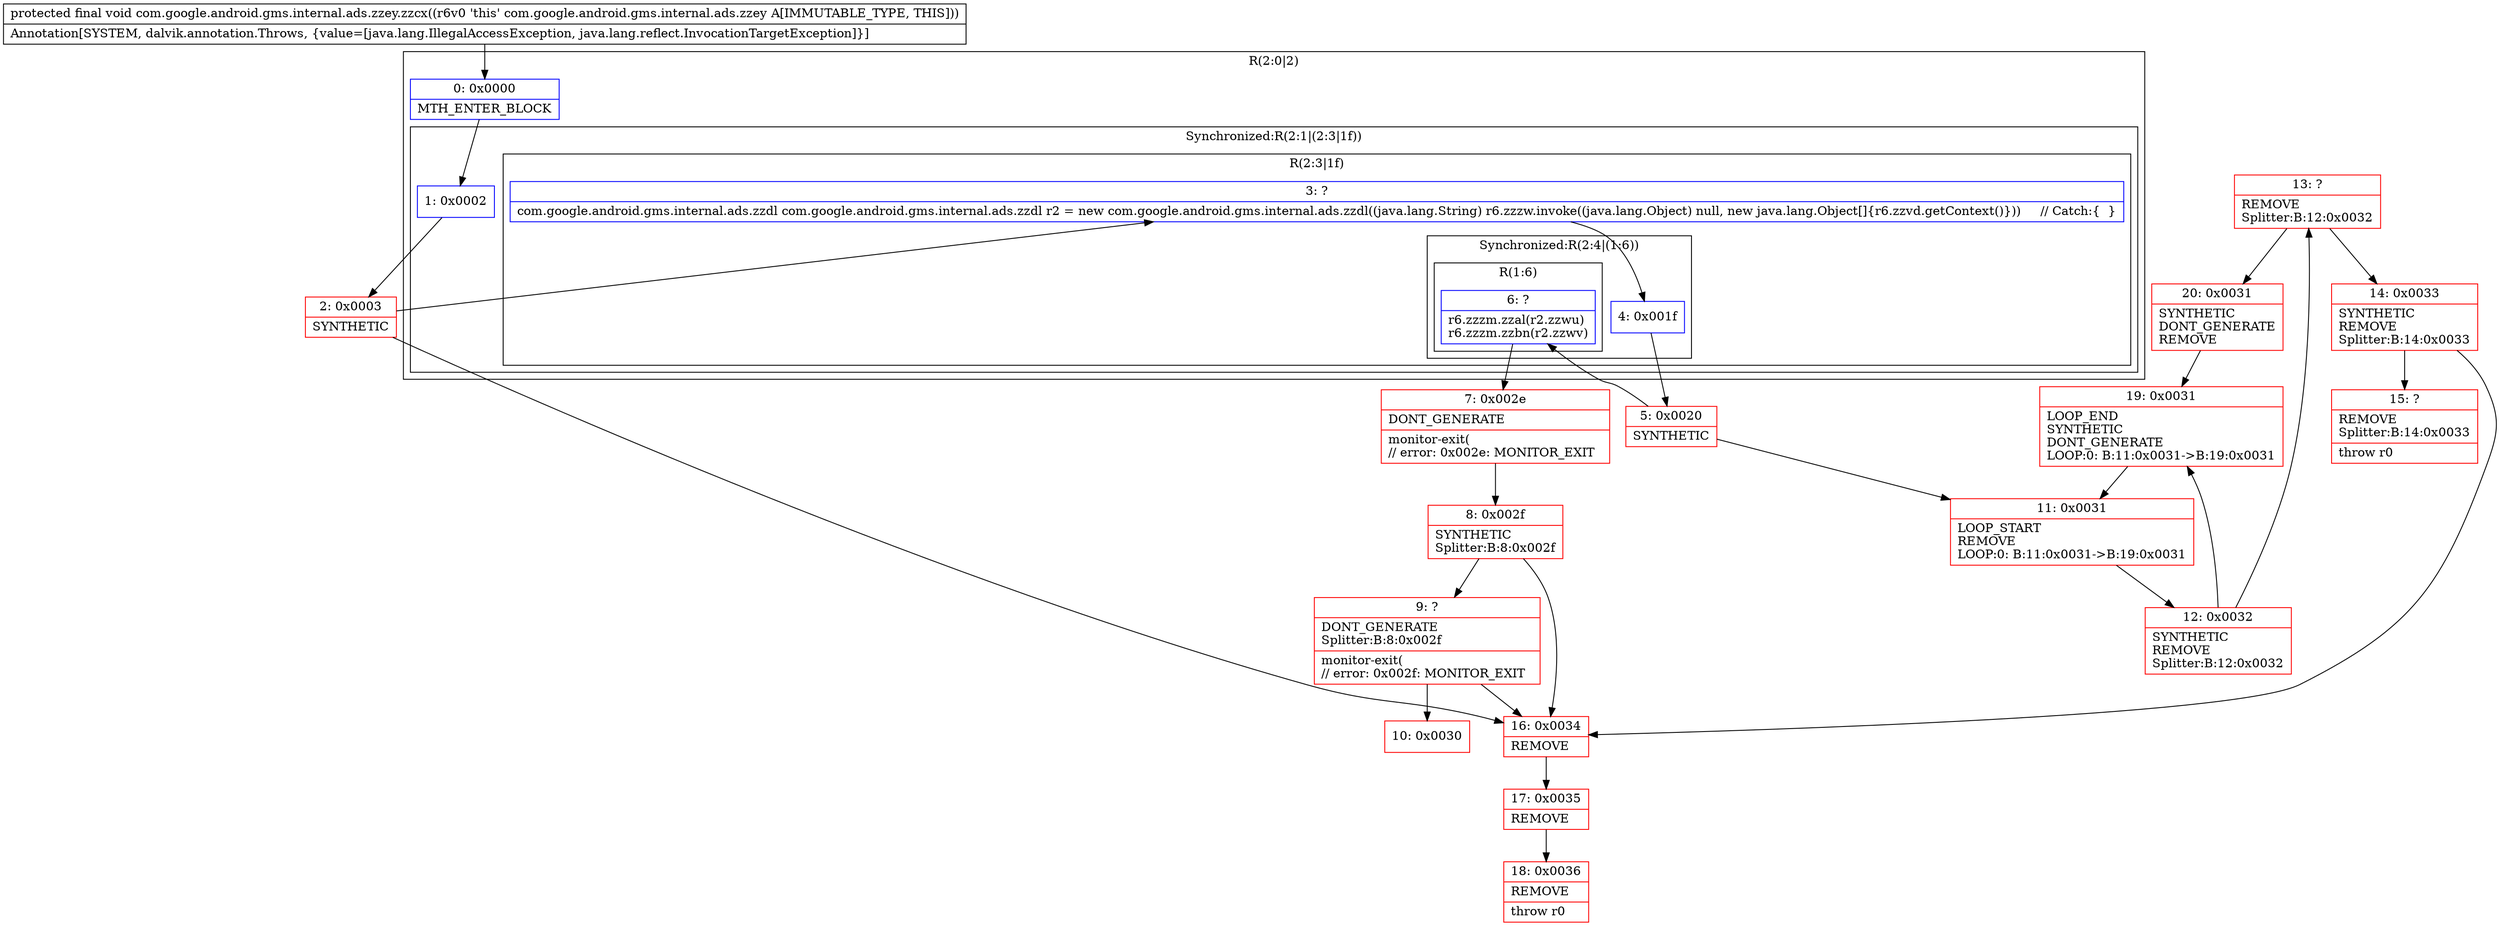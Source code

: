 digraph "CFG forcom.google.android.gms.internal.ads.zzey.zzcx()V" {
subgraph cluster_Region_1979905630 {
label = "R(2:0|2)";
node [shape=record,color=blue];
Node_0 [shape=record,label="{0\:\ 0x0000|MTH_ENTER_BLOCK\l}"];
subgraph cluster_SynchronizedRegion_1441332500 {
label = "Synchronized:R(2:1|(2:3|1f))";
node [shape=record,color=blue];
Node_1 [shape=record,label="{1\:\ 0x0002}"];
subgraph cluster_Region_1546644694 {
label = "R(2:3|1f)";
node [shape=record,color=blue];
Node_3 [shape=record,label="{3\:\ ?|com.google.android.gms.internal.ads.zzdl com.google.android.gms.internal.ads.zzdl r2 = new com.google.android.gms.internal.ads.zzdl((java.lang.String) r6.zzzw.invoke((java.lang.Object) null, new java.lang.Object[]\{r6.zzvd.getContext()\}))     \/\/ Catch:\{  \}\l}"];
subgraph cluster_SynchronizedRegion_1338662372 {
label = "Synchronized:R(2:4|(1:6))";
node [shape=record,color=blue];
Node_4 [shape=record,label="{4\:\ 0x001f}"];
subgraph cluster_Region_1768843999 {
label = "R(1:6)";
node [shape=record,color=blue];
Node_6 [shape=record,label="{6\:\ ?|r6.zzzm.zzal(r2.zzwu)\lr6.zzzm.zzbn(r2.zzwv)\l}"];
}
}
}
}
}
Node_2 [shape=record,color=red,label="{2\:\ 0x0003|SYNTHETIC\l}"];
Node_5 [shape=record,color=red,label="{5\:\ 0x0020|SYNTHETIC\l}"];
Node_7 [shape=record,color=red,label="{7\:\ 0x002e|DONT_GENERATE\l|monitor\-exit(\l\/\/ error: 0x002e: MONITOR_EXIT  \l}"];
Node_8 [shape=record,color=red,label="{8\:\ 0x002f|SYNTHETIC\lSplitter:B:8:0x002f\l}"];
Node_9 [shape=record,color=red,label="{9\:\ ?|DONT_GENERATE\lSplitter:B:8:0x002f\l|monitor\-exit(\l\/\/ error: 0x002f: MONITOR_EXIT  \l}"];
Node_10 [shape=record,color=red,label="{10\:\ 0x0030}"];
Node_11 [shape=record,color=red,label="{11\:\ 0x0031|LOOP_START\lREMOVE\lLOOP:0: B:11:0x0031\-\>B:19:0x0031\l}"];
Node_12 [shape=record,color=red,label="{12\:\ 0x0032|SYNTHETIC\lREMOVE\lSplitter:B:12:0x0032\l}"];
Node_13 [shape=record,color=red,label="{13\:\ ?|REMOVE\lSplitter:B:12:0x0032\l}"];
Node_14 [shape=record,color=red,label="{14\:\ 0x0033|SYNTHETIC\lREMOVE\lSplitter:B:14:0x0033\l}"];
Node_15 [shape=record,color=red,label="{15\:\ ?|REMOVE\lSplitter:B:14:0x0033\l|throw r0\l}"];
Node_16 [shape=record,color=red,label="{16\:\ 0x0034|REMOVE\l}"];
Node_17 [shape=record,color=red,label="{17\:\ 0x0035|REMOVE\l}"];
Node_18 [shape=record,color=red,label="{18\:\ 0x0036|REMOVE\l|throw r0\l}"];
Node_19 [shape=record,color=red,label="{19\:\ 0x0031|LOOP_END\lSYNTHETIC\lDONT_GENERATE\lLOOP:0: B:11:0x0031\-\>B:19:0x0031\l}"];
Node_20 [shape=record,color=red,label="{20\:\ 0x0031|SYNTHETIC\lDONT_GENERATE\lREMOVE\l}"];
MethodNode[shape=record,label="{protected final void com.google.android.gms.internal.ads.zzey.zzcx((r6v0 'this' com.google.android.gms.internal.ads.zzey A[IMMUTABLE_TYPE, THIS]))  | Annotation[SYSTEM, dalvik.annotation.Throws, \{value=[java.lang.IllegalAccessException, java.lang.reflect.InvocationTargetException]\}]\l}"];
MethodNode -> Node_0;
Node_0 -> Node_1;
Node_1 -> Node_2;
Node_3 -> Node_4;
Node_4 -> Node_5;
Node_6 -> Node_7;
Node_2 -> Node_3;
Node_2 -> Node_16;
Node_5 -> Node_6;
Node_5 -> Node_11;
Node_7 -> Node_8;
Node_8 -> Node_9;
Node_8 -> Node_16;
Node_9 -> Node_10;
Node_9 -> Node_16;
Node_11 -> Node_12;
Node_12 -> Node_13;
Node_12 -> Node_19;
Node_13 -> Node_14;
Node_13 -> Node_20;
Node_14 -> Node_15;
Node_14 -> Node_16;
Node_16 -> Node_17;
Node_17 -> Node_18;
Node_19 -> Node_11;
Node_20 -> Node_19;
}

